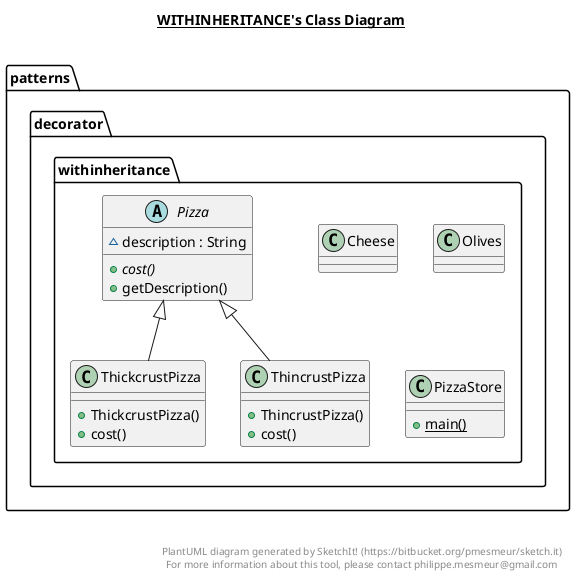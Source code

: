 @startuml

title __WITHINHERITANCE's Class Diagram__\n

  namespace patterns.decorator.withinheritance {
    class patterns.decorator.withinheritance.Cheese {
    }
  }
  

  namespace patterns.decorator.withinheritance {
    class patterns.decorator.withinheritance.Olives {
    }
  }
  

  namespace patterns.decorator.withinheritance {
    abstract class patterns.decorator.withinheritance.Pizza {
        ~ description : String
        {abstract} + cost()
        + getDescription()
    }
  }
  

  namespace patterns.decorator.withinheritance {
    class patterns.decorator.withinheritance.PizzaStore {
        {static} + main()
    }
  }
  

  namespace patterns.decorator.withinheritance {
    class patterns.decorator.withinheritance.ThickcrustPizza {
        + ThickcrustPizza()
        + cost()
    }
  }
  

  namespace patterns.decorator.withinheritance {
    class patterns.decorator.withinheritance.ThincrustPizza {
        + ThincrustPizza()
        + cost()
    }
  }
  

  patterns.decorator.withinheritance.ThickcrustPizza -up-|> patterns.decorator.withinheritance.Pizza
  patterns.decorator.withinheritance.ThincrustPizza -up-|> patterns.decorator.withinheritance.Pizza


right footer


PlantUML diagram generated by SketchIt! (https://bitbucket.org/pmesmeur/sketch.it)
For more information about this tool, please contact philippe.mesmeur@gmail.com
endfooter

@enduml
